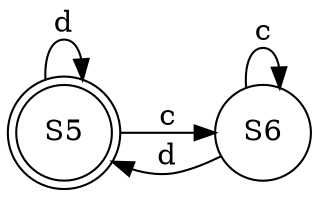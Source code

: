 digraph NFA {
	rankdir=LR;
	node [shape=circle];
	S5 [shape=doublecircle];
	S5 -> S6 [label="c"];
	S5 -> S5 [label="d"];
	S6 -> S6 [label="c"];
	S6 -> S5 [label="d"];
}
